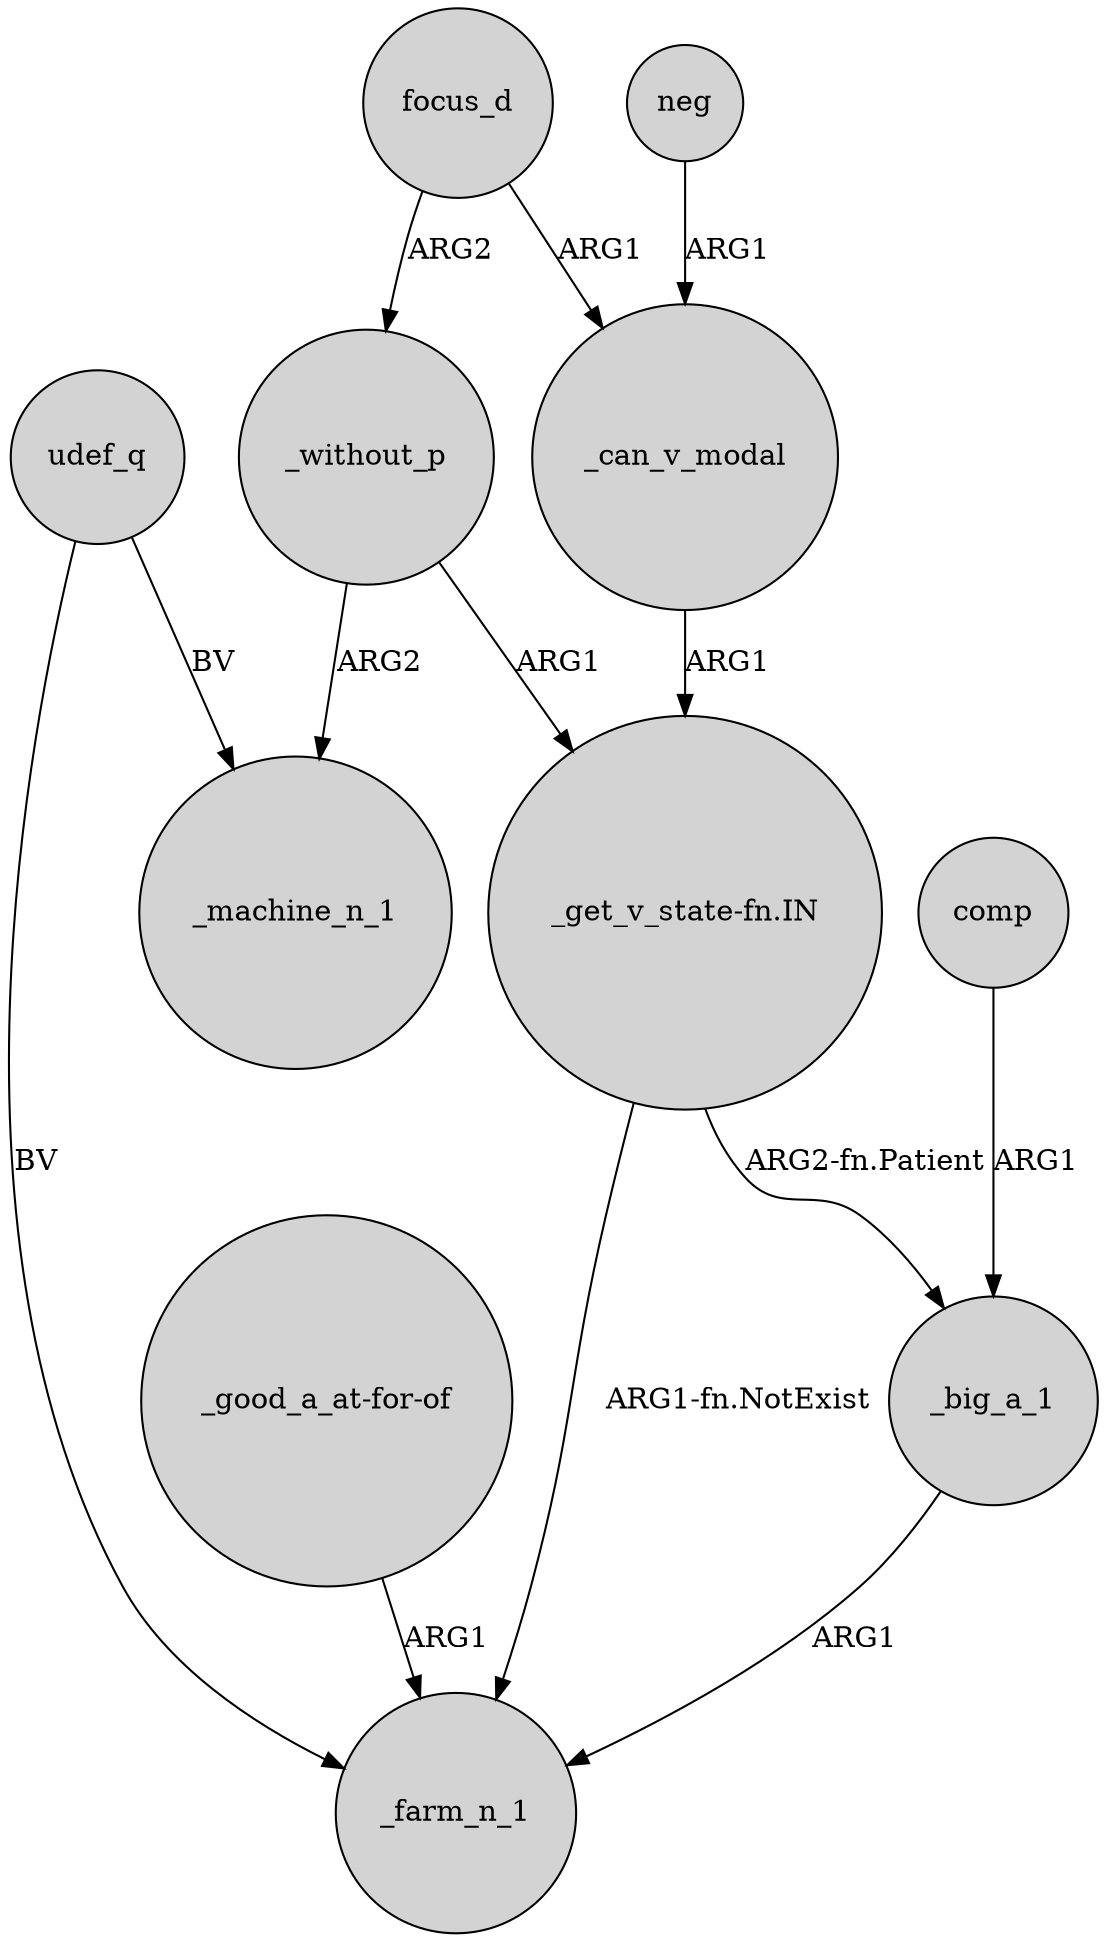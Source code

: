 digraph {
	node [shape=circle style=filled]
	neg -> _can_v_modal [label=ARG1]
	udef_q -> _machine_n_1 [label=BV]
	"_good_a_at-for-of" -> _farm_n_1 [label=ARG1]
	"_get_v_state-fn.IN" -> _farm_n_1 [label="ARG1-fn.NotExist"]
	"_get_v_state-fn.IN" -> _big_a_1 [label="ARG2-fn.Patient"]
	focus_d -> _can_v_modal [label=ARG1]
	focus_d -> _without_p [label=ARG2]
	comp -> _big_a_1 [label=ARG1]
	udef_q -> _farm_n_1 [label=BV]
	_big_a_1 -> _farm_n_1 [label=ARG1]
	_without_p -> _machine_n_1 [label=ARG2]
	_can_v_modal -> "_get_v_state-fn.IN" [label=ARG1]
	_without_p -> "_get_v_state-fn.IN" [label=ARG1]
}
